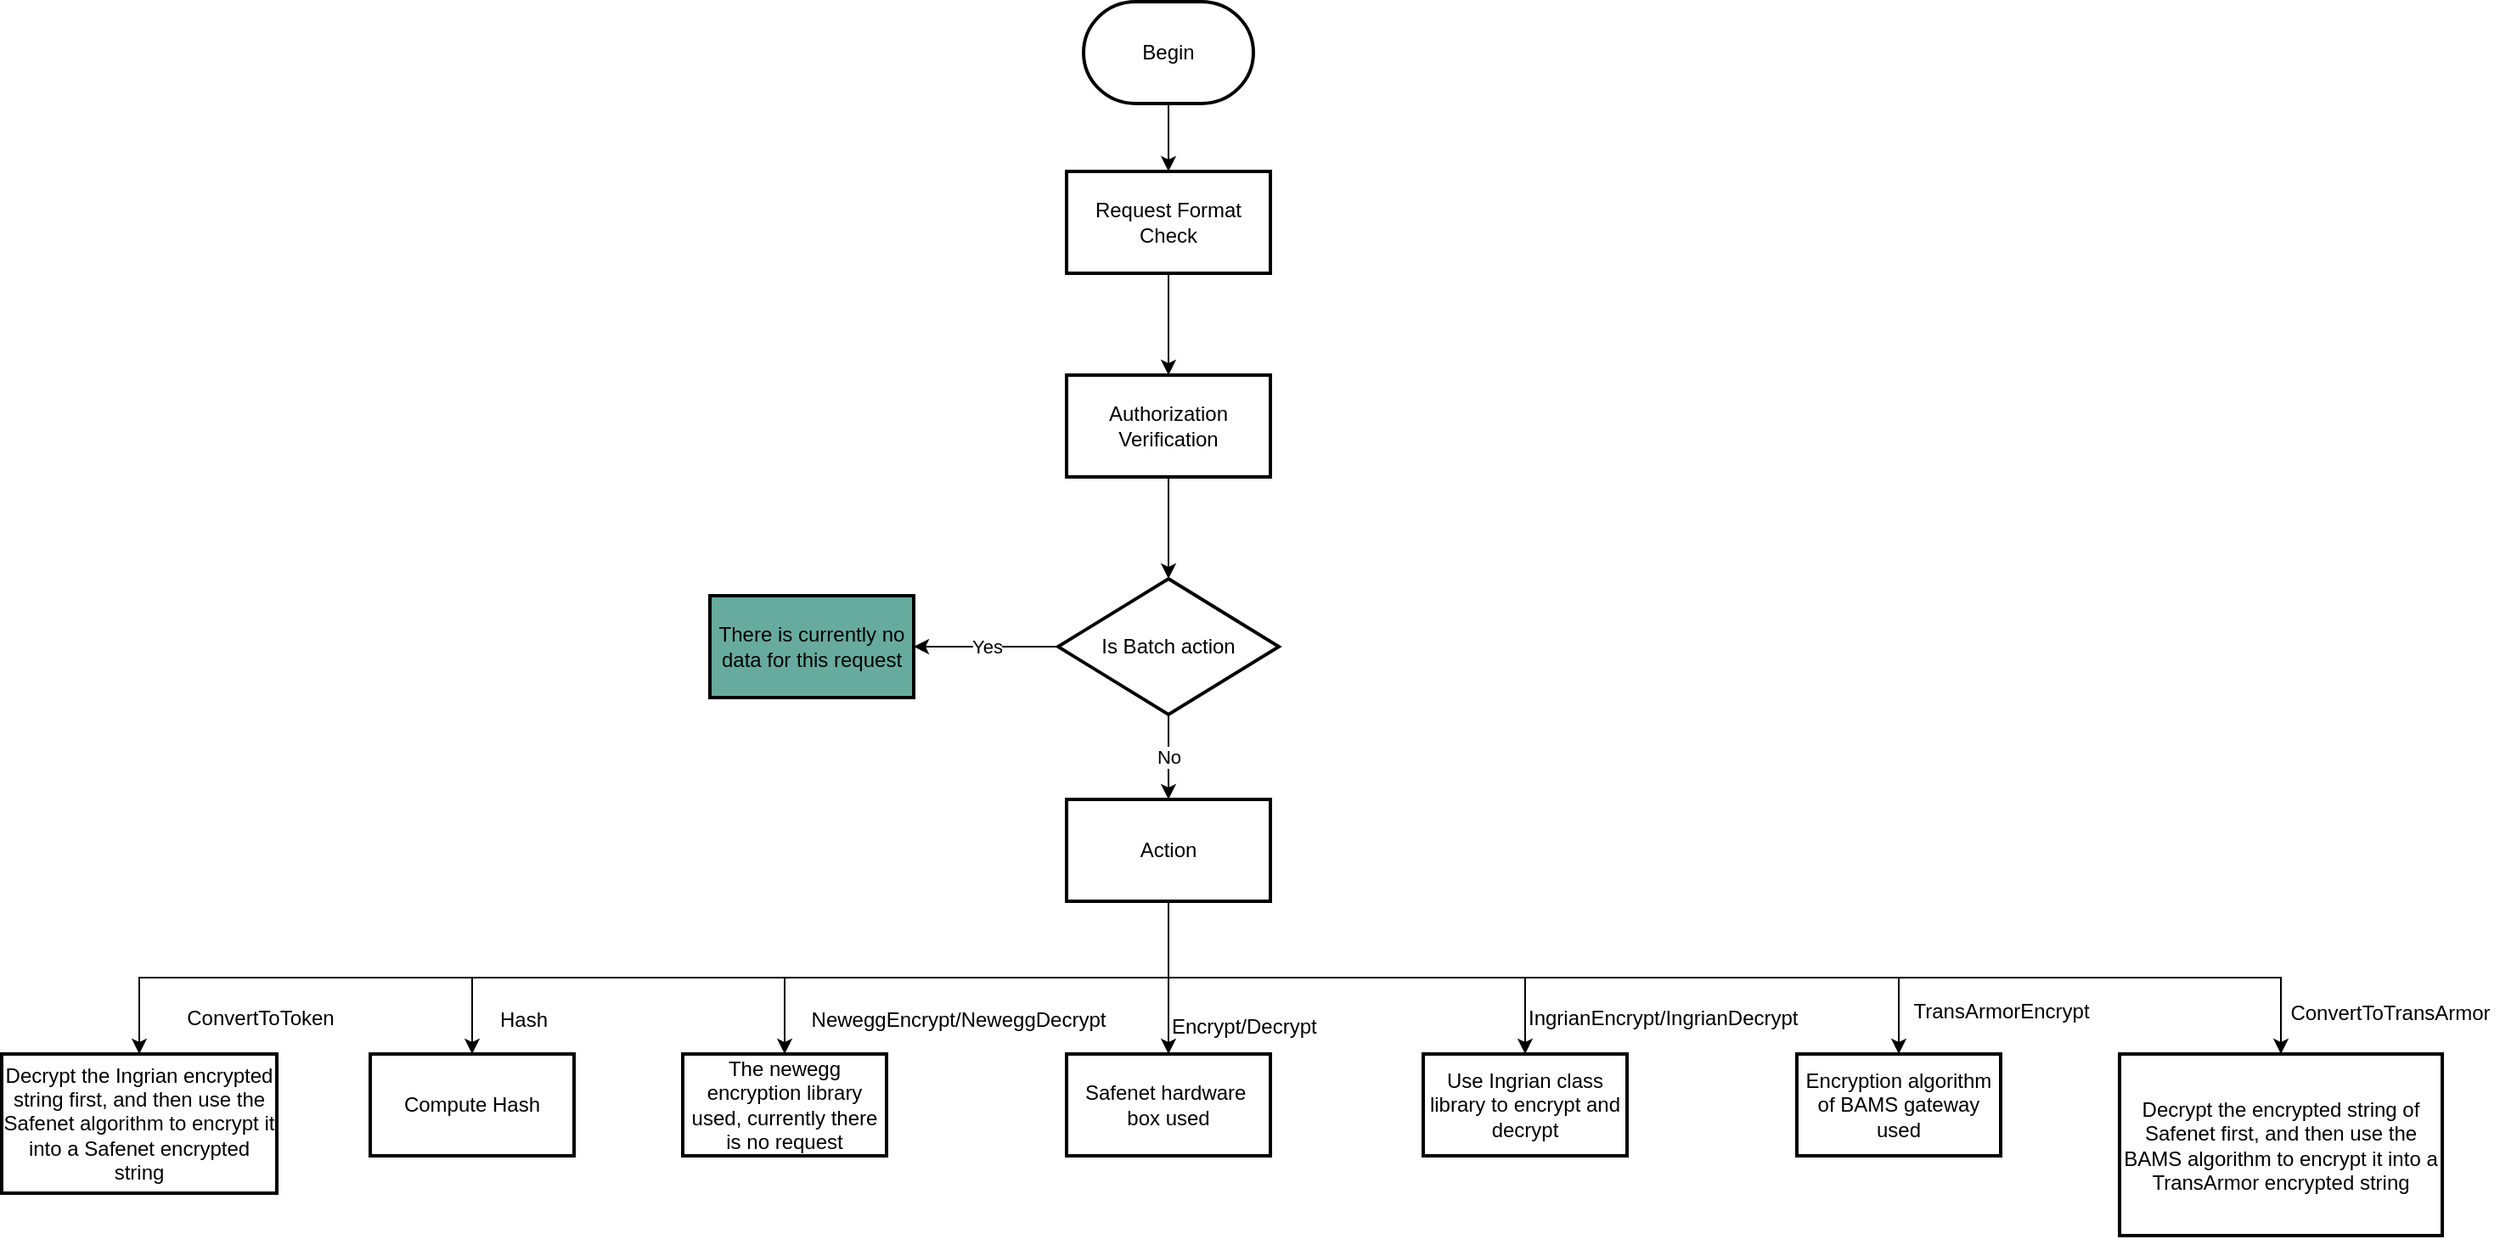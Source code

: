 <mxfile version="14.3.0" type="github">
  <diagram id="t7izrY0uPyY_yfrvOL8p" name="第 1 页">
    <mxGraphModel dx="2249" dy="762" grid="0" gridSize="10" guides="1" tooltips="1" connect="1" arrows="1" fold="1" page="1" pageScale="1" pageWidth="827" pageHeight="1169" math="0" shadow="0">
      <root>
        <mxCell id="0" />
        <mxCell id="1" parent="0" />
        <mxCell id="DhByZELsozqAP7-2EWqv-8" value="" style="edgeStyle=orthogonalEdgeStyle;rounded=0;orthogonalLoop=1;jettySize=auto;html=1;" edge="1" parent="1" source="DhByZELsozqAP7-2EWqv-2" target="DhByZELsozqAP7-2EWqv-7">
          <mxGeometry relative="1" as="geometry" />
        </mxCell>
        <mxCell id="DhByZELsozqAP7-2EWqv-2" value="Begin" style="strokeWidth=2;html=1;shape=mxgraph.flowchart.terminator;whiteSpace=wrap;" vertex="1" parent="1">
          <mxGeometry x="300" y="20" width="100" height="60" as="geometry" />
        </mxCell>
        <mxCell id="DhByZELsozqAP7-2EWqv-10" value="" style="edgeStyle=orthogonalEdgeStyle;rounded=0;orthogonalLoop=1;jettySize=auto;html=1;" edge="1" parent="1" source="DhByZELsozqAP7-2EWqv-7" target="DhByZELsozqAP7-2EWqv-9">
          <mxGeometry relative="1" as="geometry" />
        </mxCell>
        <mxCell id="DhByZELsozqAP7-2EWqv-7" value="Request Format Check" style="whiteSpace=wrap;html=1;strokeWidth=2;" vertex="1" parent="1">
          <mxGeometry x="290" y="120" width="120" height="60" as="geometry" />
        </mxCell>
        <mxCell id="DhByZELsozqAP7-2EWqv-12" value="" style="edgeStyle=orthogonalEdgeStyle;rounded=0;orthogonalLoop=1;jettySize=auto;html=1;" edge="1" parent="1" source="DhByZELsozqAP7-2EWqv-9" target="DhByZELsozqAP7-2EWqv-11">
          <mxGeometry relative="1" as="geometry" />
        </mxCell>
        <mxCell id="DhByZELsozqAP7-2EWqv-9" value="Authorization Verification" style="whiteSpace=wrap;html=1;strokeWidth=2;" vertex="1" parent="1">
          <mxGeometry x="290" y="240" width="120" height="60" as="geometry" />
        </mxCell>
        <mxCell id="DhByZELsozqAP7-2EWqv-14" value="Yes" style="edgeStyle=orthogonalEdgeStyle;rounded=0;orthogonalLoop=1;jettySize=auto;html=1;" edge="1" parent="1" source="DhByZELsozqAP7-2EWqv-11" target="DhByZELsozqAP7-2EWqv-13">
          <mxGeometry relative="1" as="geometry" />
        </mxCell>
        <mxCell id="DhByZELsozqAP7-2EWqv-16" value="No" style="edgeStyle=orthogonalEdgeStyle;rounded=0;orthogonalLoop=1;jettySize=auto;html=1;" edge="1" parent="1" source="DhByZELsozqAP7-2EWqv-11" target="DhByZELsozqAP7-2EWqv-15">
          <mxGeometry relative="1" as="geometry" />
        </mxCell>
        <mxCell id="DhByZELsozqAP7-2EWqv-11" value="Is Batch action" style="rhombus;whiteSpace=wrap;html=1;strokeWidth=2;" vertex="1" parent="1">
          <mxGeometry x="285" y="360" width="130" height="80" as="geometry" />
        </mxCell>
        <mxCell id="DhByZELsozqAP7-2EWqv-13" value="There is currently no data for this request" style="whiteSpace=wrap;html=1;strokeWidth=2;fillColor=#67AB9F;" vertex="1" parent="1">
          <mxGeometry x="80" y="370" width="120" height="60" as="geometry" />
        </mxCell>
        <mxCell id="DhByZELsozqAP7-2EWqv-18" value="" style="edgeStyle=orthogonalEdgeStyle;rounded=0;orthogonalLoop=1;jettySize=auto;html=1;exitX=0.5;exitY=1;exitDx=0;exitDy=0;" edge="1" parent="1" source="DhByZELsozqAP7-2EWqv-15" target="DhByZELsozqAP7-2EWqv-17">
          <mxGeometry relative="1" as="geometry" />
        </mxCell>
        <mxCell id="DhByZELsozqAP7-2EWqv-20" value="" style="edgeStyle=orthogonalEdgeStyle;rounded=0;orthogonalLoop=1;jettySize=auto;html=1;exitX=0.5;exitY=1;exitDx=0;exitDy=0;" edge="1" parent="1" source="DhByZELsozqAP7-2EWqv-15" target="DhByZELsozqAP7-2EWqv-19">
          <mxGeometry relative="1" as="geometry" />
        </mxCell>
        <mxCell id="DhByZELsozqAP7-2EWqv-23" value="" style="edgeStyle=orthogonalEdgeStyle;rounded=0;orthogonalLoop=1;jettySize=auto;html=1;exitX=0.5;exitY=1;exitDx=0;exitDy=0;" edge="1" parent="1" source="DhByZELsozqAP7-2EWqv-15" target="DhByZELsozqAP7-2EWqv-22">
          <mxGeometry relative="1" as="geometry" />
        </mxCell>
        <mxCell id="DhByZELsozqAP7-2EWqv-26" value="" style="edgeStyle=orthogonalEdgeStyle;rounded=0;orthogonalLoop=1;jettySize=auto;html=1;" edge="1" parent="1" source="DhByZELsozqAP7-2EWqv-15" target="DhByZELsozqAP7-2EWqv-25">
          <mxGeometry relative="1" as="geometry" />
        </mxCell>
        <mxCell id="DhByZELsozqAP7-2EWqv-38" style="edgeStyle=orthogonalEdgeStyle;rounded=0;orthogonalLoop=1;jettySize=auto;html=1;exitX=0.5;exitY=1;exitDx=0;exitDy=0;" edge="1" parent="1" source="DhByZELsozqAP7-2EWqv-15" target="DhByZELsozqAP7-2EWqv-37">
          <mxGeometry relative="1" as="geometry" />
        </mxCell>
        <mxCell id="DhByZELsozqAP7-2EWqv-44" style="edgeStyle=orthogonalEdgeStyle;rounded=0;orthogonalLoop=1;jettySize=auto;html=1;exitX=0.5;exitY=1;exitDx=0;exitDy=0;" edge="1" parent="1" source="DhByZELsozqAP7-2EWqv-15" target="DhByZELsozqAP7-2EWqv-41">
          <mxGeometry relative="1" as="geometry" />
        </mxCell>
        <mxCell id="DhByZELsozqAP7-2EWqv-47" style="edgeStyle=orthogonalEdgeStyle;rounded=0;orthogonalLoop=1;jettySize=auto;html=1;entryX=0.5;entryY=0;entryDx=0;entryDy=0;exitX=0.5;exitY=1;exitDx=0;exitDy=0;" edge="1" parent="1" source="DhByZELsozqAP7-2EWqv-15" target="DhByZELsozqAP7-2EWqv-46">
          <mxGeometry relative="1" as="geometry" />
        </mxCell>
        <mxCell id="DhByZELsozqAP7-2EWqv-15" value="Action" style="whiteSpace=wrap;html=1;strokeWidth=2;" vertex="1" parent="1">
          <mxGeometry x="290" y="490" width="120" height="60" as="geometry" />
        </mxCell>
        <mxCell id="DhByZELsozqAP7-2EWqv-17" value="Compute Hash" style="whiteSpace=wrap;html=1;strokeWidth=2;" vertex="1" parent="1">
          <mxGeometry x="-120" y="640" width="120" height="60" as="geometry" />
        </mxCell>
        <mxCell id="DhByZELsozqAP7-2EWqv-19" value="Encryption algorithm of BAMS gateway used" style="whiteSpace=wrap;html=1;strokeWidth=2;" vertex="1" parent="1">
          <mxGeometry x="720" y="640" width="120" height="60" as="geometry" />
        </mxCell>
        <mxCell id="DhByZELsozqAP7-2EWqv-21" value="Hash" style="text;html=1;align=center;verticalAlign=middle;resizable=0;points=[];autosize=1;" vertex="1" parent="1">
          <mxGeometry x="-50" y="610" width="40" height="20" as="geometry" />
        </mxCell>
        <mxCell id="DhByZELsozqAP7-2EWqv-22" value="The newegg encryption library used, currently there is no request" style="whiteSpace=wrap;html=1;strokeWidth=2;" vertex="1" parent="1">
          <mxGeometry x="64" y="640" width="120" height="60" as="geometry" />
        </mxCell>
        <mxCell id="DhByZELsozqAP7-2EWqv-24" value="NeweggEncrypt/NeweggDecrypt" style="text;html=1;align=center;verticalAlign=middle;resizable=0;points=[];autosize=1;" vertex="1" parent="1">
          <mxGeometry x="131" y="610" width="190" height="20" as="geometry" />
        </mxCell>
        <mxCell id="DhByZELsozqAP7-2EWqv-25" value="Safenet hardware&amp;nbsp; box used" style="whiteSpace=wrap;html=1;strokeWidth=2;" vertex="1" parent="1">
          <mxGeometry x="290" y="640" width="120" height="60" as="geometry" />
        </mxCell>
        <mxCell id="DhByZELsozqAP7-2EWqv-27" value="Encrypt/Decrypt" style="text;whiteSpace=wrap;html=1;" vertex="1" parent="1">
          <mxGeometry x="350" y="610" width="70" height="30" as="geometry" />
        </mxCell>
        <mxCell id="DhByZELsozqAP7-2EWqv-37" value="Use Ingrian class library to encrypt and decrypt" style="whiteSpace=wrap;html=1;strokeWidth=2;" vertex="1" parent="1">
          <mxGeometry x="500" y="640" width="120" height="60" as="geometry" />
        </mxCell>
        <mxCell id="DhByZELsozqAP7-2EWqv-39" value="IngrianEncrypt/IngrianDecrypt" style="text;whiteSpace=wrap;html=1;" vertex="1" parent="1">
          <mxGeometry x="560" y="605" width="100" height="30" as="geometry" />
        </mxCell>
        <mxCell id="DhByZELsozqAP7-2EWqv-40" value="TransArmorEncrypt" style="text;html=1;align=center;verticalAlign=middle;resizable=0;points=[];autosize=1;" vertex="1" parent="1">
          <mxGeometry x="780" y="605" width="120" height="20" as="geometry" />
        </mxCell>
        <mxCell id="DhByZELsozqAP7-2EWqv-41" value="Decrypt the encrypted string of Safenet first, and then use the BAMS algorithm to encrypt it into a TransArmor encrypted string" style="whiteSpace=wrap;html=1;strokeWidth=2;" vertex="1" parent="1">
          <mxGeometry x="910" y="640" width="190" height="107" as="geometry" />
        </mxCell>
        <mxCell id="DhByZELsozqAP7-2EWqv-45" value="ConvertToTransArmor" style="text;html=1;align=center;verticalAlign=middle;resizable=0;points=[];autosize=1;" vertex="1" parent="1">
          <mxGeometry x="1005" y="607" width="128" height="18" as="geometry" />
        </mxCell>
        <mxCell id="DhByZELsozqAP7-2EWqv-46" value="Decrypt the Ingrian encrypted string first, and then use the Safenet algorithm to encrypt it into a Safenet encrypted string" style="whiteSpace=wrap;html=1;strokeWidth=2;" vertex="1" parent="1">
          <mxGeometry x="-337" y="640" width="162" height="82" as="geometry" />
        </mxCell>
        <mxCell id="DhByZELsozqAP7-2EWqv-48" value="ConvertToToken" style="text;html=1;align=center;verticalAlign=middle;resizable=0;points=[];autosize=1;" vertex="1" parent="1">
          <mxGeometry x="-234" y="610" width="97" height="18" as="geometry" />
        </mxCell>
      </root>
    </mxGraphModel>
  </diagram>
</mxfile>
